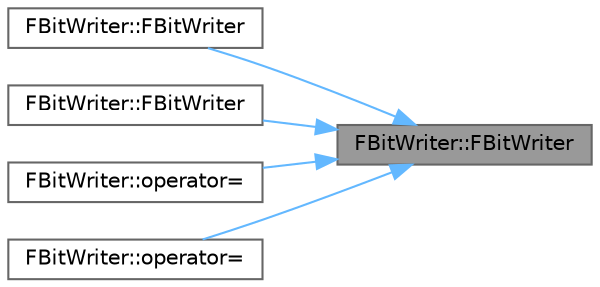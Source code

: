 digraph "FBitWriter::FBitWriter"
{
 // INTERACTIVE_SVG=YES
 // LATEX_PDF_SIZE
  bgcolor="transparent";
  edge [fontname=Helvetica,fontsize=10,labelfontname=Helvetica,labelfontsize=10];
  node [fontname=Helvetica,fontsize=10,shape=box,height=0.2,width=0.4];
  rankdir="RL";
  Node1 [id="Node000001",label="FBitWriter::FBitWriter",height=0.2,width=0.4,color="gray40", fillcolor="grey60", style="filled", fontcolor="black",tooltip="Default constructor."];
  Node1 -> Node2 [id="edge1_Node000001_Node000002",dir="back",color="steelblue1",style="solid",tooltip=" "];
  Node2 [id="Node000002",label="FBitWriter::FBitWriter",height=0.2,width=0.4,color="grey40", fillcolor="white", style="filled",URL="$d1/de9/structFBitWriter.html#a89fa8642eb78a7bc4d2a4a7f223cea0e",tooltip=" "];
  Node1 -> Node3 [id="edge2_Node000001_Node000003",dir="back",color="steelblue1",style="solid",tooltip=" "];
  Node3 [id="Node000003",label="FBitWriter::FBitWriter",height=0.2,width=0.4,color="grey40", fillcolor="white", style="filled",URL="$d1/de9/structFBitWriter.html#a13b1a65a06b9ad8663ce93cf1dd41e77",tooltip=" "];
  Node1 -> Node4 [id="edge3_Node000001_Node000004",dir="back",color="steelblue1",style="solid",tooltip=" "];
  Node4 [id="Node000004",label="FBitWriter::operator=",height=0.2,width=0.4,color="grey40", fillcolor="white", style="filled",URL="$d1/de9/structFBitWriter.html#a82f503eb78c51be75eaf7c3f581b3e1a",tooltip=" "];
  Node1 -> Node5 [id="edge4_Node000001_Node000005",dir="back",color="steelblue1",style="solid",tooltip=" "];
  Node5 [id="Node000005",label="FBitWriter::operator=",height=0.2,width=0.4,color="grey40", fillcolor="white", style="filled",URL="$d1/de9/structFBitWriter.html#a1d07f118080b711fd91d2062cfc4f30d",tooltip=" "];
}
